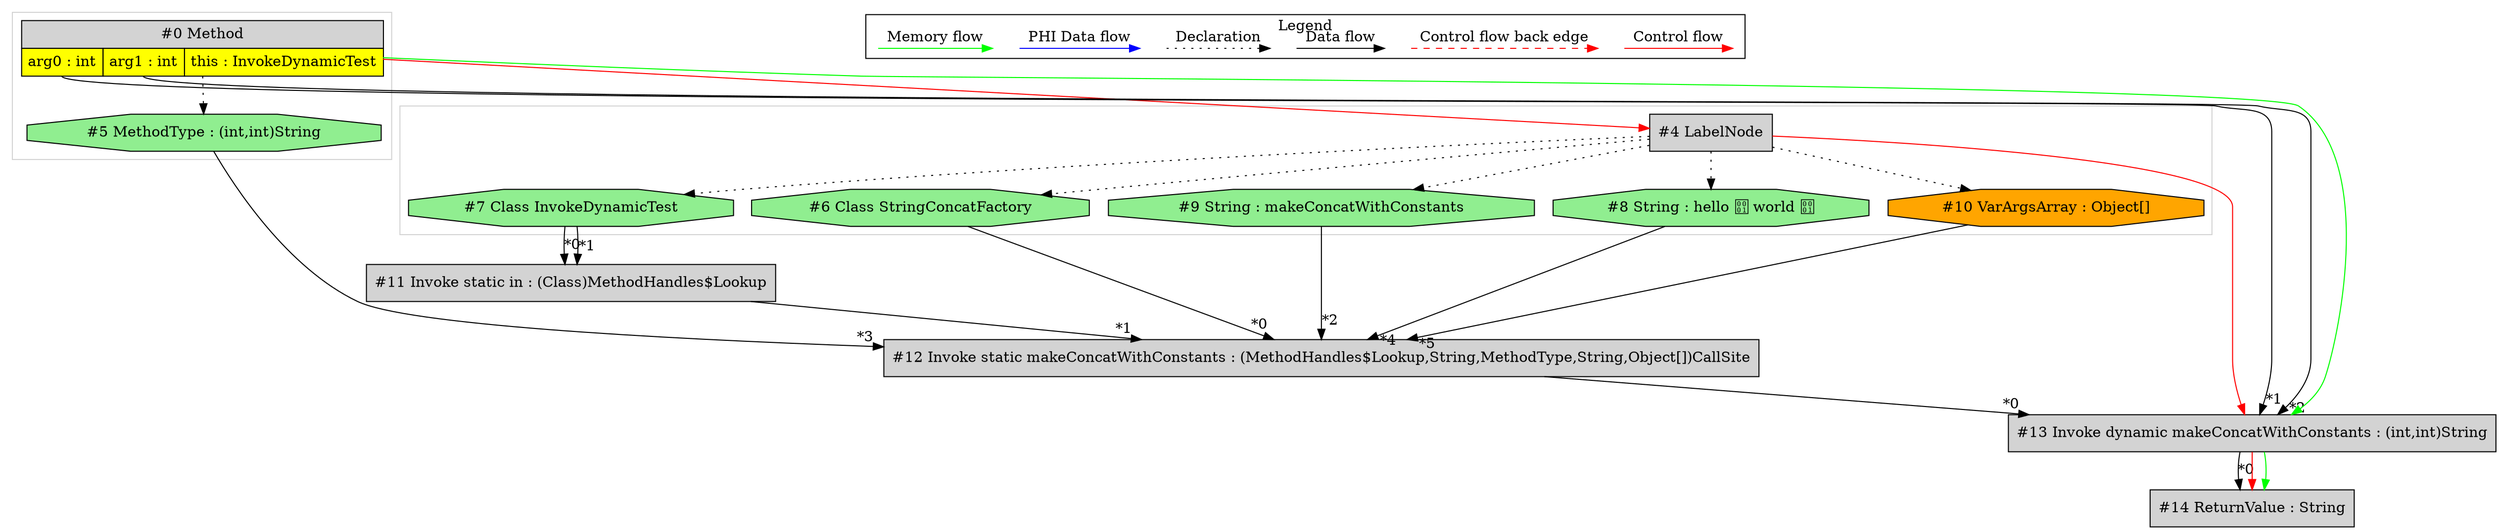 digraph {
 ordering="in";
 node0[margin="0", label=<<table border="0" cellborder="1" cellspacing="0" cellpadding="5"><tr><td colspan="3">#0 Method</td></tr><tr><td port="prj1" bgcolor="yellow">arg0 : int</td><td port="prj2" bgcolor="yellow">arg1 : int</td><td port="prj3" bgcolor="yellow">this : InvokeDynamicTest</td></tr></table>>,shape=none, fillcolor=lightgrey, style=filled];
 node5[label="#5 MethodType : (int,int)String",shape=octagon, fillcolor=lightgreen, style=filled];
 node0 -> node5[style=dotted];
 node12[label="#12 Invoke static makeConcatWithConstants : (MethodHandles$Lookup,String,MethodType,String,Object[])CallSite",shape=box, fillcolor=lightgrey, style=filled];
 node6 -> node12[headlabel="*0", labeldistance=2];
 node11 -> node12[headlabel="*1", labeldistance=2];
 node9 -> node12[headlabel="*2", labeldistance=2];
 node5 -> node12[headlabel="*3", labeldistance=2];
 node8 -> node12[headlabel="*4", labeldistance=2];
 node10 -> node12[headlabel="*5", labeldistance=2];
 node10[label="#10 VarArgsArray : Object[]",shape=octagon, fillcolor=orange, style=filled];
 node4 -> node10[style=dotted];
 node4[label="#4 LabelNode",shape=box, fillcolor=lightgrey, style=filled];
 node0 -> node4[labeldistance=2, color=red, fontcolor=red];
 node7[label="#7 Class InvokeDynamicTest",shape=octagon, fillcolor=lightgreen, style=filled];
 node4 -> node7[style=dotted];
 node11[label="#11 Invoke static in : (Class)MethodHandles$Lookup",shape=box, fillcolor=lightgrey, style=filled];
 node7 -> node11[headlabel="*0", labeldistance=2];
 node7 -> node11[headlabel="*1", labeldistance=2];
 node9[label="#9 String : makeConcatWithConstants",shape=octagon, fillcolor=lightgreen, style=filled];
 node4 -> node9[style=dotted];
 node6[label="#6 Class StringConcatFactory",shape=octagon, fillcolor=lightgreen, style=filled];
 node4 -> node6[style=dotted];
 node13[label="#13 Invoke dynamic makeConcatWithConstants : (int,int)String",shape=box, fillcolor=lightgrey, style=filled];
 node12 -> node13[headlabel="*0", labeldistance=2];
 node0:prj1 -> node13[headlabel="*1", labeldistance=2];
 node0:prj2 -> node13[headlabel="*2", labeldistance=2];
 node0 -> node13[labeldistance=2, color=green, constraint=false];
 node4 -> node13[labeldistance=2, color=red, fontcolor=red];
 node14[label="#14 ReturnValue : String",shape=box, fillcolor=lightgrey, style=filled];
 node13 -> node14[headlabel="*0", labeldistance=2];
 node13 -> node14[labeldistance=2, color=red, fontcolor=red];
 node13 -> node14[labeldistance=2, color=green, constraint=false];
 node8[label="#8 String : hello  world ",shape=octagon, fillcolor=lightgreen, style=filled];
 node4 -> node8[style=dotted];
 subgraph cluster_0 {
  color=lightgray;
  node4;
  node6;
  node7;
  node8;
  node9;
  node10;
 }
 subgraph cluster_1 {
  color=lightgray;
  node0;
  node5;
 }
 subgraph cluster_000 {
  label = "Legend";
  node [shape=point]
  {
   rank=same;
   c0 [style = invis];
   c1 [style = invis];
   c2 [style = invis];
   c3 [style = invis];
   d0 [style = invis];
   d1 [style = invis];
   d2 [style = invis];
   d3 [style = invis];
   d4 [style = invis];
   d5 [style = invis];
   d6 [style = invis];
   d7 [style = invis];
  }
  c0 -> c1 [label="Control flow", style=solid, color=red]
  c2 -> c3 [label="Control flow back edge", style=dashed, color=red]
  d0 -> d1 [label="Data flow"]
  d2 -> d3 [label="Declaration", style=dotted]
  d4 -> d5 [label="PHI Data flow", color=blue]
  d6 -> d7 [label="Memory flow", color=green]
 }

}
